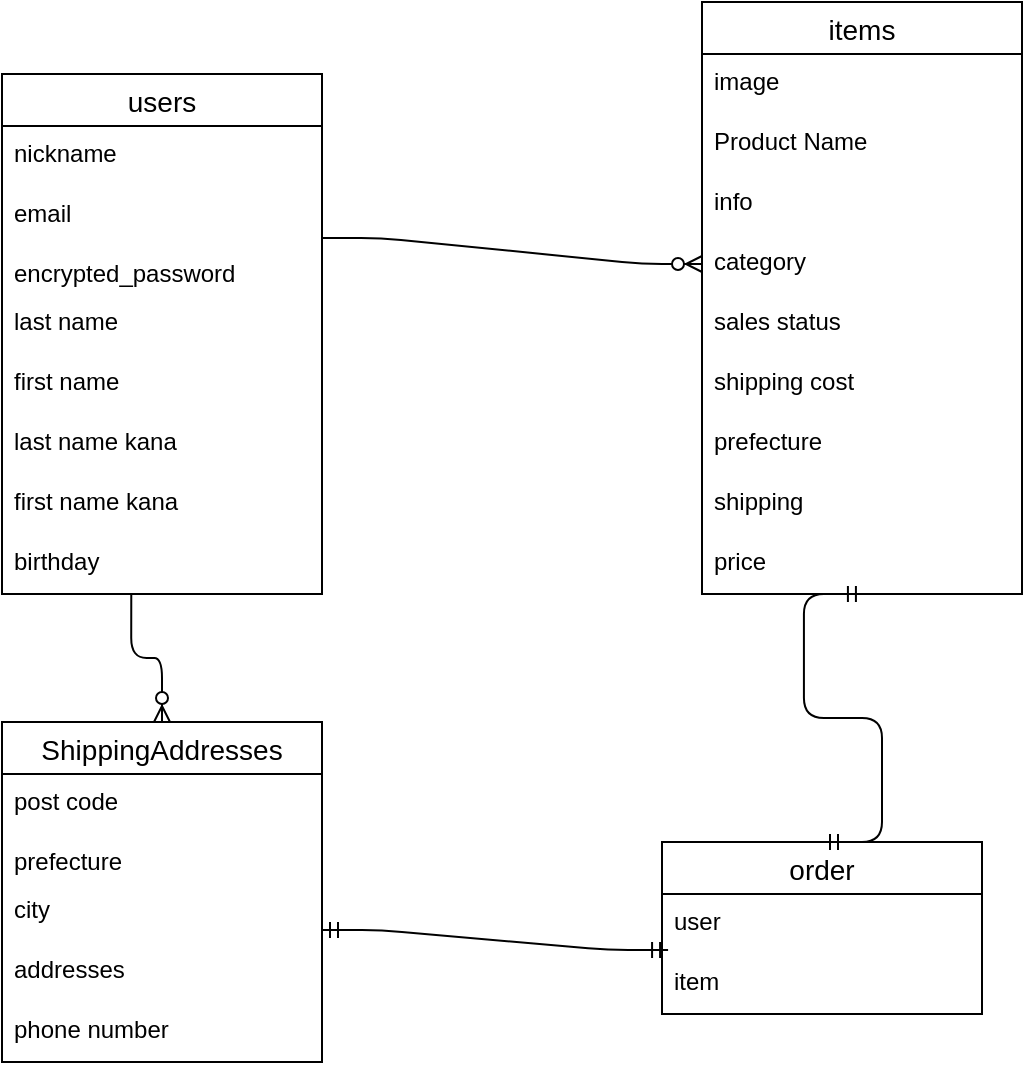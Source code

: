 <mxfile>
    <diagram id="kJE4iyA5ZQNPEc8x_Olf" name="ページ1">
        <mxGraphModel dx="1199" dy="827" grid="1" gridSize="10" guides="1" tooltips="1" connect="1" arrows="0" fold="1" page="1" pageScale="1" pageWidth="827" pageHeight="1169" math="0" shadow="0">
            <root>
                <mxCell id="0"/>
                <mxCell id="1" parent="0"/>
                <mxCell id="178" value="users" style="swimlane;fontStyle=0;childLayout=stackLayout;horizontal=1;startSize=26;horizontalStack=0;resizeParent=1;resizeParentMax=0;resizeLast=0;collapsible=1;marginBottom=0;align=center;fontSize=14;" vertex="1" parent="1">
                    <mxGeometry x="140" y="76" width="160" height="260" as="geometry"/>
                </mxCell>
                <mxCell id="179" value="nickname" style="text;strokeColor=none;fillColor=none;spacingLeft=4;spacingRight=4;overflow=hidden;rotatable=0;points=[[0,0.5],[1,0.5]];portConstraint=eastwest;fontSize=12;" vertex="1" parent="178">
                    <mxGeometry y="26" width="160" height="30" as="geometry"/>
                </mxCell>
                <mxCell id="180" value="email" style="text;strokeColor=none;fillColor=none;spacingLeft=4;spacingRight=4;overflow=hidden;rotatable=0;points=[[0,0.5],[1,0.5]];portConstraint=eastwest;fontSize=12;" vertex="1" parent="178">
                    <mxGeometry y="56" width="160" height="30" as="geometry"/>
                </mxCell>
                <mxCell id="181" value="encrypted_password" style="text;strokeColor=none;fillColor=none;spacingLeft=4;spacingRight=4;overflow=hidden;rotatable=0;points=[[0,0.5],[1,0.5]];portConstraint=eastwest;fontSize=12;" vertex="1" parent="178">
                    <mxGeometry y="86" width="160" height="24" as="geometry"/>
                </mxCell>
                <mxCell id="182" value="last name" style="text;strokeColor=none;fillColor=none;spacingLeft=4;spacingRight=4;overflow=hidden;rotatable=0;points=[[0,0.5],[1,0.5]];portConstraint=eastwest;fontSize=12;" vertex="1" parent="178">
                    <mxGeometry y="110" width="160" height="30" as="geometry"/>
                </mxCell>
                <mxCell id="183" value="first name" style="text;strokeColor=none;fillColor=none;spacingLeft=4;spacingRight=4;overflow=hidden;rotatable=0;points=[[0,0.5],[1,0.5]];portConstraint=eastwest;fontSize=12;" vertex="1" parent="178">
                    <mxGeometry y="140" width="160" height="30" as="geometry"/>
                </mxCell>
                <mxCell id="219" value="last name kana" style="text;strokeColor=none;fillColor=none;spacingLeft=4;spacingRight=4;overflow=hidden;rotatable=0;points=[[0,0.5],[1,0.5]];portConstraint=eastwest;fontSize=12;" vertex="1" parent="178">
                    <mxGeometry y="170" width="160" height="30" as="geometry"/>
                </mxCell>
                <mxCell id="218" value="first name kana" style="text;strokeColor=none;fillColor=none;spacingLeft=4;spacingRight=4;overflow=hidden;rotatable=0;points=[[0,0.5],[1,0.5]];portConstraint=eastwest;fontSize=12;" vertex="1" parent="178">
                    <mxGeometry y="200" width="160" height="30" as="geometry"/>
                </mxCell>
                <mxCell id="184" value="birthday" style="text;strokeColor=none;fillColor=none;spacingLeft=4;spacingRight=4;overflow=hidden;rotatable=0;points=[[0,0.5],[1,0.5]];portConstraint=eastwest;fontSize=12;" vertex="1" parent="178">
                    <mxGeometry y="230" width="160" height="30" as="geometry"/>
                </mxCell>
                <mxCell id="185" value="items" style="swimlane;fontStyle=0;childLayout=stackLayout;horizontal=1;startSize=26;horizontalStack=0;resizeParent=1;resizeParentMax=0;resizeLast=0;collapsible=1;marginBottom=0;align=center;fontSize=14;" vertex="1" parent="1">
                    <mxGeometry x="490" y="40" width="160" height="296" as="geometry"/>
                </mxCell>
                <mxCell id="186" value="image" style="text;strokeColor=none;fillColor=none;spacingLeft=4;spacingRight=4;overflow=hidden;rotatable=0;points=[[0,0.5],[1,0.5]];portConstraint=eastwest;fontSize=12;" vertex="1" parent="185">
                    <mxGeometry y="26" width="160" height="30" as="geometry"/>
                </mxCell>
                <mxCell id="187" value="Product Name" style="text;strokeColor=none;fillColor=none;spacingLeft=4;spacingRight=4;overflow=hidden;rotatable=0;points=[[0,0.5],[1,0.5]];portConstraint=eastwest;fontSize=12;" vertex="1" parent="185">
                    <mxGeometry y="56" width="160" height="30" as="geometry"/>
                </mxCell>
                <mxCell id="206" value="info" style="text;strokeColor=none;fillColor=none;spacingLeft=4;spacingRight=4;overflow=hidden;rotatable=0;points=[[0,0.5],[1,0.5]];portConstraint=eastwest;fontSize=12;" vertex="1" parent="185">
                    <mxGeometry y="86" width="160" height="30" as="geometry"/>
                </mxCell>
                <mxCell id="189" value="category" style="text;strokeColor=none;fillColor=none;spacingLeft=4;spacingRight=4;overflow=hidden;rotatable=0;points=[[0,0.5],[1,0.5]];portConstraint=eastwest;fontSize=12;" vertex="1" parent="185">
                    <mxGeometry y="116" width="160" height="30" as="geometry"/>
                </mxCell>
                <mxCell id="190" value="sales status" style="text;strokeColor=none;fillColor=none;spacingLeft=4;spacingRight=4;overflow=hidden;rotatable=0;points=[[0,0.5],[1,0.5]];portConstraint=eastwest;fontSize=12;" vertex="1" parent="185">
                    <mxGeometry y="146" width="160" height="30" as="geometry"/>
                </mxCell>
                <mxCell id="191" value="shipping cost" style="text;strokeColor=none;fillColor=none;spacingLeft=4;spacingRight=4;overflow=hidden;rotatable=0;points=[[0,0.5],[1,0.5]];portConstraint=eastwest;fontSize=12;" vertex="1" parent="185">
                    <mxGeometry y="176" width="160" height="30" as="geometry"/>
                </mxCell>
                <mxCell id="207" value="prefecture" style="text;strokeColor=none;fillColor=none;spacingLeft=4;spacingRight=4;overflow=hidden;rotatable=0;points=[[0,0.5],[1,0.5]];portConstraint=eastwest;fontSize=12;" vertex="1" parent="185">
                    <mxGeometry y="206" width="160" height="30" as="geometry"/>
                </mxCell>
                <mxCell id="209" value="shipping" style="text;strokeColor=none;fillColor=none;spacingLeft=4;spacingRight=4;overflow=hidden;rotatable=0;points=[[0,0.5],[1,0.5]];portConstraint=eastwest;fontSize=12;" vertex="1" parent="185">
                    <mxGeometry y="236" width="160" height="30" as="geometry"/>
                </mxCell>
                <mxCell id="208" value="price" style="text;strokeColor=none;fillColor=none;spacingLeft=4;spacingRight=4;overflow=hidden;rotatable=0;points=[[0,0.5],[1,0.5]];portConstraint=eastwest;fontSize=12;" vertex="1" parent="185">
                    <mxGeometry y="266" width="160" height="30" as="geometry"/>
                </mxCell>
                <mxCell id="192" value="ShippingAddresses" style="swimlane;fontStyle=0;childLayout=stackLayout;horizontal=1;startSize=26;horizontalStack=0;resizeParent=1;resizeParentMax=0;resizeLast=0;collapsible=1;marginBottom=0;align=center;fontSize=14;" vertex="1" parent="1">
                    <mxGeometry x="140" y="400" width="160" height="170" as="geometry"/>
                </mxCell>
                <mxCell id="193" value="post code" style="text;strokeColor=none;fillColor=none;spacingLeft=4;spacingRight=4;overflow=hidden;rotatable=0;points=[[0,0.5],[1,0.5]];portConstraint=eastwest;fontSize=12;" vertex="1" parent="192">
                    <mxGeometry y="26" width="160" height="30" as="geometry"/>
                </mxCell>
                <mxCell id="195" value="prefecture&#10;&#10;" style="text;strokeColor=none;fillColor=none;spacingLeft=4;spacingRight=4;overflow=hidden;rotatable=0;points=[[0,0.5],[1,0.5]];portConstraint=eastwest;fontSize=12;" vertex="1" parent="192">
                    <mxGeometry y="56" width="160" height="24" as="geometry"/>
                </mxCell>
                <mxCell id="196" value="city" style="text;strokeColor=none;fillColor=none;spacingLeft=4;spacingRight=4;overflow=hidden;rotatable=0;points=[[0,0.5],[1,0.5]];portConstraint=eastwest;fontSize=12;" vertex="1" parent="192">
                    <mxGeometry y="80" width="160" height="30" as="geometry"/>
                </mxCell>
                <mxCell id="197" value="addresses" style="text;strokeColor=none;fillColor=none;spacingLeft=4;spacingRight=4;overflow=hidden;rotatable=0;points=[[0,0.5],[1,0.5]];portConstraint=eastwest;fontSize=12;" vertex="1" parent="192">
                    <mxGeometry y="110" width="160" height="30" as="geometry"/>
                </mxCell>
                <mxCell id="210" value="phone number" style="text;strokeColor=none;fillColor=none;spacingLeft=4;spacingRight=4;overflow=hidden;rotatable=0;points=[[0,0.5],[1,0.5]];portConstraint=eastwest;fontSize=12;" vertex="1" parent="192">
                    <mxGeometry y="140" width="160" height="30" as="geometry"/>
                </mxCell>
                <mxCell id="216" value="" style="edgeStyle=entityRelationEdgeStyle;fontSize=12;html=1;endArrow=ERzeroToMany;endFill=1;exitX=0.997;exitY=0.865;exitDx=0;exitDy=0;exitPerimeter=0;" edge="1" parent="1" source="180" target="189">
                    <mxGeometry width="100" height="100" relative="1" as="geometry">
                        <mxPoint x="250" y="310" as="sourcePoint"/>
                        <mxPoint x="350" y="210" as="targetPoint"/>
                    </mxGeometry>
                </mxCell>
                <mxCell id="217" value="" style="fontSize=12;html=1;endArrow=ERzeroToMany;endFill=1;entryX=0.5;entryY=0;entryDx=0;entryDy=0;elbow=vertical;edgeStyle=orthogonalEdgeStyle;exitX=0.404;exitY=0.996;exitDx=0;exitDy=0;exitPerimeter=0;" edge="1" parent="1" source="184" target="192">
                    <mxGeometry width="100" height="100" relative="1" as="geometry">
                        <mxPoint x="150" y="420" as="sourcePoint"/>
                        <mxPoint x="340" y="220" as="targetPoint"/>
                    </mxGeometry>
                </mxCell>
                <mxCell id="246" value="order" style="swimlane;fontStyle=0;childLayout=stackLayout;horizontal=1;startSize=26;horizontalStack=0;resizeParent=1;resizeParentMax=0;resizeLast=0;collapsible=1;marginBottom=0;align=center;fontSize=14;" vertex="1" parent="1">
                    <mxGeometry x="470" y="460" width="160" height="86" as="geometry"/>
                </mxCell>
                <mxCell id="247" value="user" style="text;strokeColor=none;fillColor=none;spacingLeft=4;spacingRight=4;overflow=hidden;rotatable=0;points=[[0,0.5],[1,0.5]];portConstraint=eastwest;fontSize=12;" vertex="1" parent="246">
                    <mxGeometry y="26" width="160" height="30" as="geometry"/>
                </mxCell>
                <mxCell id="249" value="item" style="text;strokeColor=none;fillColor=none;spacingLeft=4;spacingRight=4;overflow=hidden;rotatable=0;points=[[0,0.5],[1,0.5]];portConstraint=eastwest;fontSize=12;" vertex="1" parent="246">
                    <mxGeometry y="56" width="160" height="30" as="geometry"/>
                </mxCell>
                <mxCell id="250" value="" style="edgeStyle=entityRelationEdgeStyle;fontSize=12;html=1;endArrow=ERmandOne;startArrow=ERmandOne;elbow=vertical;entryX=0.506;entryY=1;entryDx=0;entryDy=0;entryPerimeter=0;exitX=0.5;exitY=0;exitDx=0;exitDy=0;" edge="1" parent="1" source="246" target="208">
                    <mxGeometry width="100" height="100" relative="1" as="geometry">
                        <mxPoint x="550" y="420" as="sourcePoint"/>
                        <mxPoint x="590" y="320" as="targetPoint"/>
                    </mxGeometry>
                </mxCell>
                <mxCell id="251" value="" style="edgeStyle=entityRelationEdgeStyle;fontSize=12;html=1;endArrow=ERmandOne;startArrow=ERmandOne;elbow=vertical;entryX=0.019;entryY=-0.065;entryDx=0;entryDy=0;entryPerimeter=0;exitX=1;exitY=0.802;exitDx=0;exitDy=0;exitPerimeter=0;" edge="1" parent="1" source="196" target="249">
                    <mxGeometry width="100" height="100" relative="1" as="geometry">
                        <mxPoint x="240" y="528" as="sourcePoint"/>
                        <mxPoint x="340" y="428" as="targetPoint"/>
                    </mxGeometry>
                </mxCell>
            </root>
        </mxGraphModel>
    </diagram>
</mxfile>